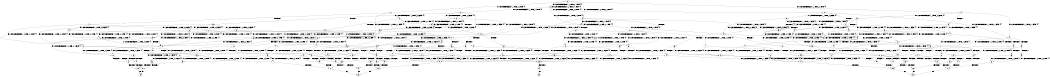 digraph BCG {
size = "7, 10.5";
center = TRUE;
node [shape = circle];
0 [peripheries = 2];
0 -> 1 [label = "EX !0 !ATOMIC_EXCH_BRANCH (1, +1, TRUE, +0, 2, TRUE) !{0}"];
0 -> 2 [label = "EX !2 !ATOMIC_EXCH_BRANCH (1, +0, TRUE, +0, 1, TRUE) !{0}"];
0 -> 3 [label = "EX !1 !ATOMIC_EXCH_BRANCH (1, +0, TRUE, +0, 3, TRUE) !{0}"];
0 -> 4 [label = "EX !0 !ATOMIC_EXCH_BRANCH (1, +1, TRUE, +0, 2, TRUE) !{0}"];
1 -> 5 [label = "EX !2 !ATOMIC_EXCH_BRANCH (1, +0, TRUE, +0, 1, FALSE) !{0}"];
1 -> 6 [label = "EX !1 !ATOMIC_EXCH_BRANCH (1, +0, TRUE, +0, 3, FALSE) !{0}"];
1 -> 7 [label = "TERMINATE !0"];
2 -> 2 [label = "EX !2 !ATOMIC_EXCH_BRANCH (1, +0, TRUE, +0, 1, TRUE) !{0}"];
2 -> 8 [label = "EX !0 !ATOMIC_EXCH_BRANCH (1, +1, TRUE, +0, 2, TRUE) !{0}"];
2 -> 9 [label = "EX !1 !ATOMIC_EXCH_BRANCH (1, +0, TRUE, +0, 3, TRUE) !{0}"];
2 -> 10 [label = "EX !0 !ATOMIC_EXCH_BRANCH (1, +1, TRUE, +0, 2, TRUE) !{0}"];
3 -> 11 [label = "EX !0 !ATOMIC_EXCH_BRANCH (1, +1, TRUE, +0, 2, TRUE) !{0}"];
3 -> 9 [label = "EX !2 !ATOMIC_EXCH_BRANCH (1, +0, TRUE, +0, 1, TRUE) !{0}"];
3 -> 12 [label = "TERMINATE !1"];
3 -> 13 [label = "EX !0 !ATOMIC_EXCH_BRANCH (1, +1, TRUE, +0, 2, TRUE) !{0}"];
4 -> 14 [label = "EX !2 !ATOMIC_EXCH_BRANCH (1, +0, TRUE, +0, 1, FALSE) !{0}"];
4 -> 15 [label = "EX !1 !ATOMIC_EXCH_BRANCH (1, +0, TRUE, +0, 3, FALSE) !{0}"];
4 -> 16 [label = "TERMINATE !0"];
5 -> 17 [label = "EX !1 !ATOMIC_EXCH_BRANCH (1, +0, TRUE, +0, 3, TRUE) !{0}"];
5 -> 18 [label = "TERMINATE !0"];
5 -> 19 [label = "TERMINATE !2"];
6 -> 11 [label = "EX !1 !ATOMIC_EXCH_BRANCH (1, +1, TRUE, +0, 3, TRUE) !{0}"];
6 -> 20 [label = "EX !2 !ATOMIC_EXCH_BRANCH (1, +0, TRUE, +0, 1, TRUE) !{0}"];
6 -> 21 [label = "TERMINATE !0"];
7 -> 22 [label = "EX !1 !ATOMIC_EXCH_BRANCH (1, +0, TRUE, +0, 3, FALSE) !{1}"];
7 -> 23 [label = "EX !2 !ATOMIC_EXCH_BRANCH (1, +0, TRUE, +0, 1, FALSE) !{1}"];
7 -> 24 [label = "EX !1 !ATOMIC_EXCH_BRANCH (1, +0, TRUE, +0, 3, FALSE) !{1}"];
8 -> 5 [label = "EX !2 !ATOMIC_EXCH_BRANCH (1, +0, TRUE, +0, 1, FALSE) !{0}"];
8 -> 25 [label = "EX !1 !ATOMIC_EXCH_BRANCH (1, +0, TRUE, +0, 3, FALSE) !{0}"];
8 -> 26 [label = "TERMINATE !0"];
9 -> 9 [label = "EX !2 !ATOMIC_EXCH_BRANCH (1, +0, TRUE, +0, 1, TRUE) !{0}"];
9 -> 27 [label = "EX !0 !ATOMIC_EXCH_BRANCH (1, +1, TRUE, +0, 2, TRUE) !{0}"];
9 -> 28 [label = "TERMINATE !1"];
9 -> 29 [label = "EX !0 !ATOMIC_EXCH_BRANCH (1, +1, TRUE, +0, 2, TRUE) !{0}"];
10 -> 14 [label = "EX !2 !ATOMIC_EXCH_BRANCH (1, +0, TRUE, +0, 1, FALSE) !{0}"];
10 -> 30 [label = "EX !1 !ATOMIC_EXCH_BRANCH (1, +0, TRUE, +0, 3, FALSE) !{0}"];
10 -> 31 [label = "TERMINATE !0"];
11 -> 32 [label = "EX !2 !ATOMIC_EXCH_BRANCH (1, +0, TRUE, +0, 1, FALSE) !{0}"];
11 -> 33 [label = "TERMINATE !0"];
11 -> 34 [label = "TERMINATE !1"];
12 -> 35 [label = "EX !0 !ATOMIC_EXCH_BRANCH (1, +1, TRUE, +0, 2, TRUE) !{0}"];
12 -> 36 [label = "EX !2 !ATOMIC_EXCH_BRANCH (1, +0, TRUE, +0, 1, TRUE) !{0}"];
12 -> 37 [label = "EX !0 !ATOMIC_EXCH_BRANCH (1, +1, TRUE, +0, 2, TRUE) !{0}"];
13 -> 38 [label = "EX !2 !ATOMIC_EXCH_BRANCH (1, +0, TRUE, +0, 1, FALSE) !{0}"];
13 -> 39 [label = "TERMINATE !0"];
13 -> 40 [label = "TERMINATE !1"];
14 -> 41 [label = "EX !1 !ATOMIC_EXCH_BRANCH (1, +0, TRUE, +0, 3, TRUE) !{0}"];
14 -> 42 [label = "TERMINATE !0"];
14 -> 43 [label = "TERMINATE !2"];
15 -> 13 [label = "EX !1 !ATOMIC_EXCH_BRANCH (1, +1, TRUE, +0, 3, TRUE) !{0}"];
15 -> 44 [label = "EX !2 !ATOMIC_EXCH_BRANCH (1, +0, TRUE, +0, 1, TRUE) !{0}"];
15 -> 45 [label = "TERMINATE !0"];
16 -> 46 [label = "EX !1 !ATOMIC_EXCH_BRANCH (1, +0, TRUE, +0, 3, FALSE) !{1}"];
16 -> 47 [label = "EX !2 !ATOMIC_EXCH_BRANCH (1, +0, TRUE, +0, 1, FALSE) !{1}"];
17 -> 48 [label = "TERMINATE !0"];
17 -> 49 [label = "TERMINATE !2"];
17 -> 50 [label = "TERMINATE !1"];
18 -> 51 [label = "EX !1 !ATOMIC_EXCH_BRANCH (1, +0, TRUE, +0, 3, TRUE) !{1}"];
18 -> 52 [label = "TERMINATE !2"];
18 -> 53 [label = "EX !1 !ATOMIC_EXCH_BRANCH (1, +0, TRUE, +0, 3, TRUE) !{1}"];
19 -> 54 [label = "EX !1 !ATOMIC_EXCH_BRANCH (1, +0, TRUE, +0, 3, TRUE) !{0}"];
19 -> 55 [label = "TERMINATE !0"];
20 -> 27 [label = "EX !1 !ATOMIC_EXCH_BRANCH (1, +1, TRUE, +0, 3, TRUE) !{0}"];
20 -> 20 [label = "EX !2 !ATOMIC_EXCH_BRANCH (1, +0, TRUE, +0, 1, TRUE) !{0}"];
20 -> 56 [label = "TERMINATE !0"];
21 -> 57 [label = "EX !1 !ATOMIC_EXCH_BRANCH (1, +1, TRUE, +0, 3, TRUE) !{1}"];
21 -> 58 [label = "EX !2 !ATOMIC_EXCH_BRANCH (1, +0, TRUE, +0, 1, TRUE) !{1}"];
21 -> 59 [label = "EX !1 !ATOMIC_EXCH_BRANCH (1, +1, TRUE, +0, 3, TRUE) !{1}"];
22 -> 57 [label = "EX !1 !ATOMIC_EXCH_BRANCH (1, +1, TRUE, +0, 3, TRUE) !{1}"];
22 -> 58 [label = "EX !2 !ATOMIC_EXCH_BRANCH (1, +0, TRUE, +0, 1, TRUE) !{1}"];
22 -> 59 [label = "EX !1 !ATOMIC_EXCH_BRANCH (1, +1, TRUE, +0, 3, TRUE) !{1}"];
23 -> 51 [label = "EX !1 !ATOMIC_EXCH_BRANCH (1, +0, TRUE, +0, 3, TRUE) !{1}"];
23 -> 52 [label = "TERMINATE !2"];
23 -> 53 [label = "EX !1 !ATOMIC_EXCH_BRANCH (1, +0, TRUE, +0, 3, TRUE) !{1}"];
24 -> 60 [label = "EX !2 !ATOMIC_EXCH_BRANCH (1, +0, TRUE, +0, 1, TRUE) !{1}"];
24 -> 59 [label = "EX !1 !ATOMIC_EXCH_BRANCH (1, +1, TRUE, +0, 3, TRUE) !{1}"];
25 -> 27 [label = "EX !1 !ATOMIC_EXCH_BRANCH (1, +1, TRUE, +0, 3, TRUE) !{0}"];
25 -> 20 [label = "EX !2 !ATOMIC_EXCH_BRANCH (1, +0, TRUE, +0, 1, TRUE) !{0}"];
25 -> 56 [label = "TERMINATE !0"];
26 -> 23 [label = "EX !2 !ATOMIC_EXCH_BRANCH (1, +0, TRUE, +0, 1, FALSE) !{1}"];
26 -> 61 [label = "EX !1 !ATOMIC_EXCH_BRANCH (1, +0, TRUE, +0, 3, FALSE) !{1}"];
26 -> 62 [label = "EX !1 !ATOMIC_EXCH_BRANCH (1, +0, TRUE, +0, 3, FALSE) !{1}"];
27 -> 32 [label = "EX !2 !ATOMIC_EXCH_BRANCH (1, +0, TRUE, +0, 1, FALSE) !{0}"];
27 -> 63 [label = "TERMINATE !0"];
27 -> 64 [label = "TERMINATE !1"];
28 -> 36 [label = "EX !2 !ATOMIC_EXCH_BRANCH (1, +0, TRUE, +0, 1, TRUE) !{0}"];
28 -> 65 [label = "EX !0 !ATOMIC_EXCH_BRANCH (1, +1, TRUE, +0, 2, TRUE) !{0}"];
28 -> 66 [label = "EX !0 !ATOMIC_EXCH_BRANCH (1, +1, TRUE, +0, 2, TRUE) !{0}"];
29 -> 38 [label = "EX !2 !ATOMIC_EXCH_BRANCH (1, +0, TRUE, +0, 1, FALSE) !{0}"];
29 -> 67 [label = "TERMINATE !0"];
29 -> 68 [label = "TERMINATE !1"];
30 -> 29 [label = "EX !1 !ATOMIC_EXCH_BRANCH (1, +1, TRUE, +0, 3, TRUE) !{0}"];
30 -> 44 [label = "EX !2 !ATOMIC_EXCH_BRANCH (1, +0, TRUE, +0, 1, TRUE) !{0}"];
30 -> 69 [label = "TERMINATE !0"];
31 -> 47 [label = "EX !2 !ATOMIC_EXCH_BRANCH (1, +0, TRUE, +0, 1, FALSE) !{1}"];
31 -> 70 [label = "EX !1 !ATOMIC_EXCH_BRANCH (1, +0, TRUE, +0, 3, FALSE) !{1}"];
32 -> 48 [label = "TERMINATE !0"];
32 -> 49 [label = "TERMINATE !2"];
32 -> 50 [label = "TERMINATE !1"];
33 -> 71 [label = "EX !2 !ATOMIC_EXCH_BRANCH (1, +0, TRUE, +0, 1, FALSE) !{1}"];
33 -> 72 [label = "TERMINATE !1"];
34 -> 73 [label = "EX !2 !ATOMIC_EXCH_BRANCH (1, +0, TRUE, +0, 1, FALSE) !{0}"];
34 -> 74 [label = "TERMINATE !0"];
35 -> 73 [label = "EX !2 !ATOMIC_EXCH_BRANCH (1, +0, TRUE, +0, 1, FALSE) !{0}"];
35 -> 74 [label = "TERMINATE !0"];
36 -> 36 [label = "EX !2 !ATOMIC_EXCH_BRANCH (1, +0, TRUE, +0, 1, TRUE) !{0}"];
36 -> 65 [label = "EX !0 !ATOMIC_EXCH_BRANCH (1, +1, TRUE, +0, 2, TRUE) !{0}"];
36 -> 66 [label = "EX !0 !ATOMIC_EXCH_BRANCH (1, +1, TRUE, +0, 2, TRUE) !{0}"];
37 -> 75 [label = "EX !2 !ATOMIC_EXCH_BRANCH (1, +0, TRUE, +0, 1, FALSE) !{0}"];
37 -> 76 [label = "TERMINATE !0"];
38 -> 77 [label = "TERMINATE !0"];
38 -> 78 [label = "TERMINATE !2"];
38 -> 79 [label = "TERMINATE !1"];
39 -> 80 [label = "EX !2 !ATOMIC_EXCH_BRANCH (1, +0, TRUE, +0, 1, FALSE) !{1}"];
39 -> 81 [label = "TERMINATE !1"];
40 -> 75 [label = "EX !2 !ATOMIC_EXCH_BRANCH (1, +0, TRUE, +0, 1, FALSE) !{0}"];
40 -> 76 [label = "TERMINATE !0"];
41 -> 77 [label = "TERMINATE !0"];
41 -> 78 [label = "TERMINATE !2"];
41 -> 79 [label = "TERMINATE !1"];
42 -> 82 [label = "EX !1 !ATOMIC_EXCH_BRANCH (1, +0, TRUE, +0, 3, TRUE) !{1}"];
42 -> 83 [label = "TERMINATE !2"];
43 -> 84 [label = "EX !1 !ATOMIC_EXCH_BRANCH (1, +0, TRUE, +0, 3, TRUE) !{0}"];
43 -> 85 [label = "TERMINATE !0"];
44 -> 29 [label = "EX !1 !ATOMIC_EXCH_BRANCH (1, +1, TRUE, +0, 3, TRUE) !{0}"];
44 -> 44 [label = "EX !2 !ATOMIC_EXCH_BRANCH (1, +0, TRUE, +0, 1, TRUE) !{0}"];
44 -> 69 [label = "TERMINATE !0"];
45 -> 86 [label = "EX !1 !ATOMIC_EXCH_BRANCH (1, +1, TRUE, +0, 3, TRUE) !{1}"];
45 -> 87 [label = "EX !2 !ATOMIC_EXCH_BRANCH (1, +0, TRUE, +0, 1, TRUE) !{1}"];
46 -> 86 [label = "EX !1 !ATOMIC_EXCH_BRANCH (1, +1, TRUE, +0, 3, TRUE) !{1}"];
46 -> 87 [label = "EX !2 !ATOMIC_EXCH_BRANCH (1, +0, TRUE, +0, 1, TRUE) !{1}"];
47 -> 82 [label = "EX !1 !ATOMIC_EXCH_BRANCH (1, +0, TRUE, +0, 3, TRUE) !{1}"];
47 -> 83 [label = "TERMINATE !2"];
48 -> 88 [label = "TERMINATE !2"];
48 -> 89 [label = "TERMINATE !1"];
49 -> 90 [label = "TERMINATE !0"];
49 -> 91 [label = "TERMINATE !1"];
50 -> 92 [label = "TERMINATE !0"];
50 -> 93 [label = "TERMINATE !2"];
51 -> 88 [label = "TERMINATE !2"];
51 -> 89 [label = "TERMINATE !1"];
52 -> 94 [label = "EX !1 !ATOMIC_EXCH_BRANCH (1, +0, TRUE, +0, 3, TRUE) !{1}"];
52 -> 95 [label = "EX !1 !ATOMIC_EXCH_BRANCH (1, +0, TRUE, +0, 3, TRUE) !{1}"];
53 -> 96 [label = "TERMINATE !2"];
53 -> 97 [label = "TERMINATE !1"];
54 -> 90 [label = "TERMINATE !0"];
54 -> 91 [label = "TERMINATE !1"];
55 -> 94 [label = "EX !1 !ATOMIC_EXCH_BRANCH (1, +0, TRUE, +0, 3, TRUE) !{1}"];
55 -> 95 [label = "EX !1 !ATOMIC_EXCH_BRANCH (1, +0, TRUE, +0, 3, TRUE) !{1}"];
56 -> 98 [label = "EX !1 !ATOMIC_EXCH_BRANCH (1, +1, TRUE, +0, 3, TRUE) !{1}"];
56 -> 58 [label = "EX !2 !ATOMIC_EXCH_BRANCH (1, +0, TRUE, +0, 1, TRUE) !{1}"];
56 -> 99 [label = "EX !1 !ATOMIC_EXCH_BRANCH (1, +1, TRUE, +0, 3, TRUE) !{1}"];
57 -> 71 [label = "EX !2 !ATOMIC_EXCH_BRANCH (1, +0, TRUE, +0, 1, FALSE) !{1}"];
57 -> 72 [label = "TERMINATE !1"];
58 -> 98 [label = "EX !1 !ATOMIC_EXCH_BRANCH (1, +1, TRUE, +0, 3, TRUE) !{1}"];
58 -> 58 [label = "EX !2 !ATOMIC_EXCH_BRANCH (1, +0, TRUE, +0, 1, TRUE) !{1}"];
58 -> 99 [label = "EX !1 !ATOMIC_EXCH_BRANCH (1, +1, TRUE, +0, 3, TRUE) !{1}"];
59 -> 100 [label = "EX !2 !ATOMIC_EXCH_BRANCH (1, +0, TRUE, +0, 1, FALSE) !{1}"];
59 -> 101 [label = "TERMINATE !1"];
60 -> 60 [label = "EX !2 !ATOMIC_EXCH_BRANCH (1, +0, TRUE, +0, 1, TRUE) !{1}"];
60 -> 99 [label = "EX !1 !ATOMIC_EXCH_BRANCH (1, +1, TRUE, +0, 3, TRUE) !{1}"];
61 -> 98 [label = "EX !1 !ATOMIC_EXCH_BRANCH (1, +1, TRUE, +0, 3, TRUE) !{1}"];
61 -> 58 [label = "EX !2 !ATOMIC_EXCH_BRANCH (1, +0, TRUE, +0, 1, TRUE) !{1}"];
61 -> 99 [label = "EX !1 !ATOMIC_EXCH_BRANCH (1, +1, TRUE, +0, 3, TRUE) !{1}"];
62 -> 60 [label = "EX !2 !ATOMIC_EXCH_BRANCH (1, +0, TRUE, +0, 1, TRUE) !{1}"];
62 -> 99 [label = "EX !1 !ATOMIC_EXCH_BRANCH (1, +1, TRUE, +0, 3, TRUE) !{1}"];
63 -> 71 [label = "EX !2 !ATOMIC_EXCH_BRANCH (1, +0, TRUE, +0, 1, FALSE) !{1}"];
63 -> 102 [label = "TERMINATE !1"];
64 -> 73 [label = "EX !2 !ATOMIC_EXCH_BRANCH (1, +0, TRUE, +0, 1, FALSE) !{0}"];
64 -> 103 [label = "TERMINATE !0"];
65 -> 73 [label = "EX !2 !ATOMIC_EXCH_BRANCH (1, +0, TRUE, +0, 1, FALSE) !{0}"];
65 -> 103 [label = "TERMINATE !0"];
66 -> 75 [label = "EX !2 !ATOMIC_EXCH_BRANCH (1, +0, TRUE, +0, 1, FALSE) !{0}"];
66 -> 104 [label = "TERMINATE !0"];
67 -> 80 [label = "EX !2 !ATOMIC_EXCH_BRANCH (1, +0, TRUE, +0, 1, FALSE) !{1}"];
67 -> 105 [label = "TERMINATE !1"];
68 -> 75 [label = "EX !2 !ATOMIC_EXCH_BRANCH (1, +0, TRUE, +0, 1, FALSE) !{0}"];
68 -> 104 [label = "TERMINATE !0"];
69 -> 106 [label = "EX !1 !ATOMIC_EXCH_BRANCH (1, +1, TRUE, +0, 3, TRUE) !{1}"];
69 -> 87 [label = "EX !2 !ATOMIC_EXCH_BRANCH (1, +0, TRUE, +0, 1, TRUE) !{1}"];
70 -> 106 [label = "EX !1 !ATOMIC_EXCH_BRANCH (1, +1, TRUE, +0, 3, TRUE) !{1}"];
70 -> 87 [label = "EX !2 !ATOMIC_EXCH_BRANCH (1, +0, TRUE, +0, 1, TRUE) !{1}"];
71 -> 88 [label = "TERMINATE !2"];
71 -> 89 [label = "TERMINATE !1"];
72 -> 107 [label = "EX !2 !ATOMIC_EXCH_BRANCH (1, +0, TRUE, +0, 1, FALSE) !{2}"];
72 -> 108 [label = "EX !2 !ATOMIC_EXCH_BRANCH (1, +0, TRUE, +0, 1, FALSE) !{2}"];
73 -> 92 [label = "TERMINATE !0"];
73 -> 93 [label = "TERMINATE !2"];
74 -> 107 [label = "EX !2 !ATOMIC_EXCH_BRANCH (1, +0, TRUE, +0, 1, FALSE) !{2}"];
74 -> 108 [label = "EX !2 !ATOMIC_EXCH_BRANCH (1, +0, TRUE, +0, 1, FALSE) !{2}"];
75 -> 109 [label = "TERMINATE !0"];
75 -> 110 [label = "TERMINATE !2"];
76 -> 111 [label = "EX !2 !ATOMIC_EXCH_BRANCH (1, +0, TRUE, +0, 1, FALSE) !{2}"];
77 -> 112 [label = "TERMINATE !2"];
77 -> 113 [label = "TERMINATE !1"];
78 -> 114 [label = "TERMINATE !0"];
78 -> 115 [label = "TERMINATE !1"];
79 -> 109 [label = "TERMINATE !0"];
79 -> 110 [label = "TERMINATE !2"];
80 -> 112 [label = "TERMINATE !2"];
80 -> 113 [label = "TERMINATE !1"];
81 -> 111 [label = "EX !2 !ATOMIC_EXCH_BRANCH (1, +0, TRUE, +0, 1, FALSE) !{2}"];
82 -> 112 [label = "TERMINATE !2"];
82 -> 113 [label = "TERMINATE !1"];
83 -> 116 [label = "EX !1 !ATOMIC_EXCH_BRANCH (1, +0, TRUE, +0, 3, TRUE) !{1}"];
84 -> 114 [label = "TERMINATE !0"];
84 -> 115 [label = "TERMINATE !1"];
85 -> 116 [label = "EX !1 !ATOMIC_EXCH_BRANCH (1, +0, TRUE, +0, 3, TRUE) !{1}"];
86 -> 80 [label = "EX !2 !ATOMIC_EXCH_BRANCH (1, +0, TRUE, +0, 1, FALSE) !{1}"];
86 -> 81 [label = "TERMINATE !1"];
87 -> 106 [label = "EX !1 !ATOMIC_EXCH_BRANCH (1, +1, TRUE, +0, 3, TRUE) !{1}"];
87 -> 87 [label = "EX !2 !ATOMIC_EXCH_BRANCH (1, +0, TRUE, +0, 1, TRUE) !{1}"];
88 -> 117 [label = "TERMINATE !1"];
89 -> 118 [label = "TERMINATE !2"];
90 -> 117 [label = "TERMINATE !1"];
91 -> 119 [label = "TERMINATE !0"];
92 -> 118 [label = "TERMINATE !2"];
93 -> 119 [label = "TERMINATE !0"];
94 -> 117 [label = "TERMINATE !1"];
95 -> 120 [label = "TERMINATE !1"];
96 -> 120 [label = "TERMINATE !1"];
97 -> 121 [label = "TERMINATE !2"];
98 -> 71 [label = "EX !2 !ATOMIC_EXCH_BRANCH (1, +0, TRUE, +0, 1, FALSE) !{1}"];
98 -> 102 [label = "TERMINATE !1"];
99 -> 100 [label = "EX !2 !ATOMIC_EXCH_BRANCH (1, +0, TRUE, +0, 1, FALSE) !{1}"];
99 -> 122 [label = "TERMINATE !1"];
100 -> 96 [label = "TERMINATE !2"];
100 -> 97 [label = "TERMINATE !1"];
101 -> 123 [label = "EX !2 !ATOMIC_EXCH_BRANCH (1, +0, TRUE, +0, 1, FALSE) !{2}"];
102 -> 107 [label = "EX !2 !ATOMIC_EXCH_BRANCH (1, +0, TRUE, +0, 1, FALSE) !{2}"];
102 -> 108 [label = "EX !2 !ATOMIC_EXCH_BRANCH (1, +0, TRUE, +0, 1, FALSE) !{2}"];
103 -> 107 [label = "EX !2 !ATOMIC_EXCH_BRANCH (1, +0, TRUE, +0, 1, FALSE) !{2}"];
103 -> 108 [label = "EX !2 !ATOMIC_EXCH_BRANCH (1, +0, TRUE, +0, 1, FALSE) !{2}"];
104 -> 111 [label = "EX !2 !ATOMIC_EXCH_BRANCH (1, +0, TRUE, +0, 1, FALSE) !{2}"];
105 -> 111 [label = "EX !2 !ATOMIC_EXCH_BRANCH (1, +0, TRUE, +0, 1, FALSE) !{2}"];
106 -> 80 [label = "EX !2 !ATOMIC_EXCH_BRANCH (1, +0, TRUE, +0, 1, FALSE) !{1}"];
106 -> 105 [label = "TERMINATE !1"];
107 -> 118 [label = "TERMINATE !2"];
108 -> 124 [label = "TERMINATE !2"];
109 -> 125 [label = "TERMINATE !2"];
110 -> 126 [label = "TERMINATE !0"];
111 -> 125 [label = "TERMINATE !2"];
112 -> 127 [label = "TERMINATE !1"];
113 -> 125 [label = "TERMINATE !2"];
114 -> 127 [label = "TERMINATE !1"];
115 -> 126 [label = "TERMINATE !0"];
116 -> 127 [label = "TERMINATE !1"];
117 -> 128 [label = "exit"];
118 -> 128 [label = "exit"];
119 -> 128 [label = "exit"];
120 -> 129 [label = "exit"];
121 -> 129 [label = "exit"];
122 -> 123 [label = "EX !2 !ATOMIC_EXCH_BRANCH (1, +0, TRUE, +0, 1, FALSE) !{2}"];
123 -> 121 [label = "TERMINATE !2"];
124 -> 130 [label = "exit"];
125 -> 131 [label = "exit"];
126 -> 131 [label = "exit"];
127 -> 131 [label = "exit"];
}
